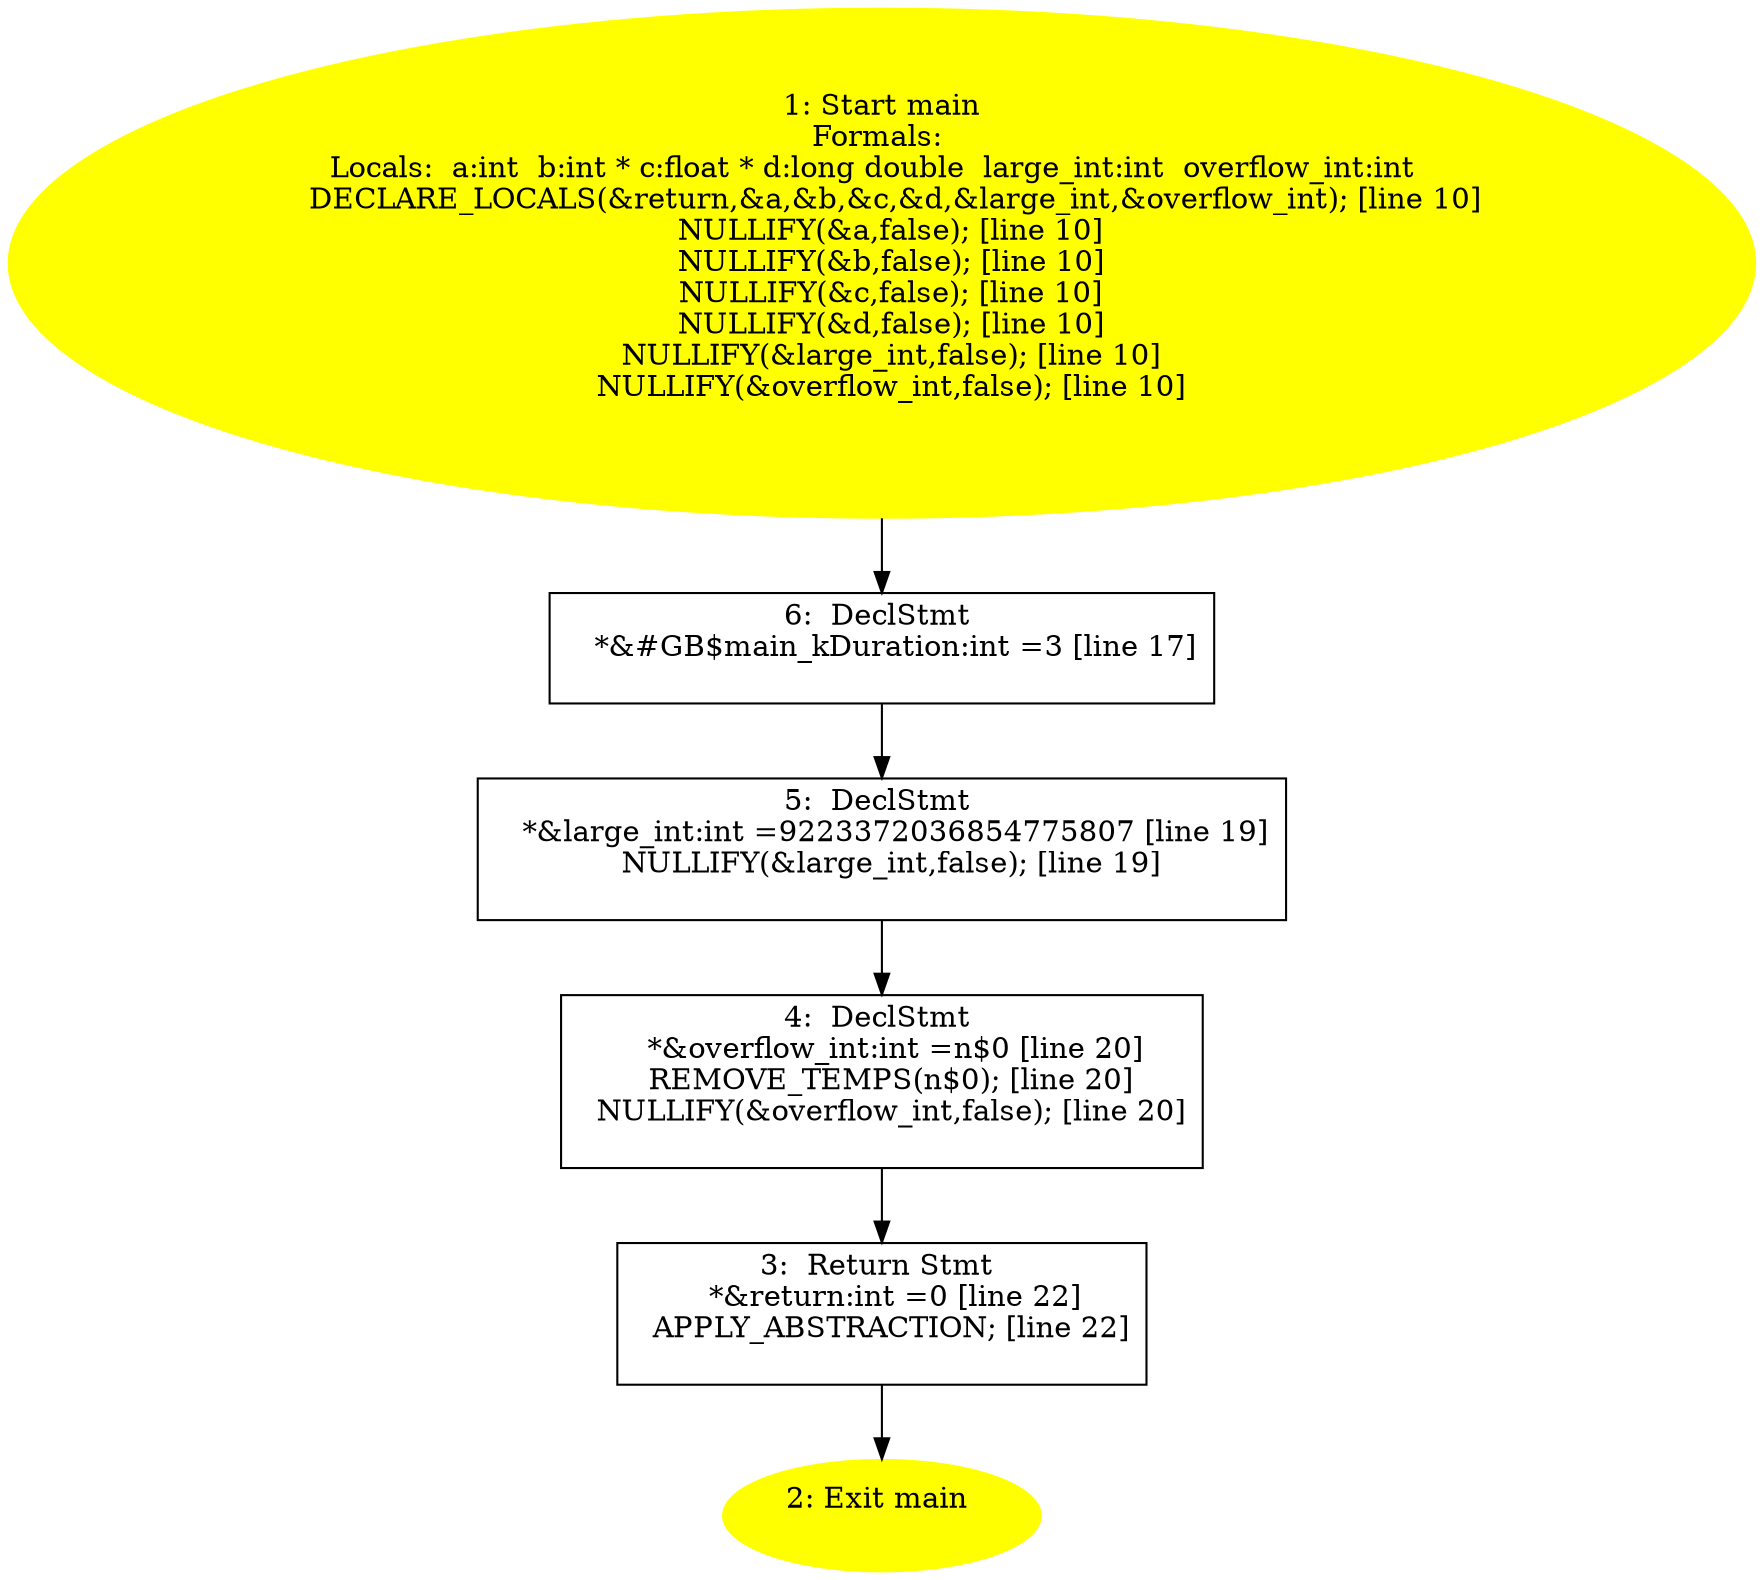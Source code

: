 digraph iCFG {
6 [label="6:  DeclStmt \n   *&#GB$main_kDuration:int =3 [line 17]\n " shape="box"]
	

	 6 -> 5 ;
5 [label="5:  DeclStmt \n   *&large_int:int =9223372036854775807 [line 19]\n  NULLIFY(&large_int,false); [line 19]\n " shape="box"]
	

	 5 -> 4 ;
4 [label="4:  DeclStmt \n   *&overflow_int:int =n$0 [line 20]\n  REMOVE_TEMPS(n$0); [line 20]\n  NULLIFY(&overflow_int,false); [line 20]\n " shape="box"]
	

	 4 -> 3 ;
3 [label="3:  Return Stmt \n   *&return:int =0 [line 22]\n  APPLY_ABSTRACTION; [line 22]\n " shape="box"]
	

	 3 -> 2 ;
2 [label="2: Exit main \n  " color=yellow style=filled]
	

1 [label="1: Start main\nFormals: \nLocals:  a:int  b:int * c:float * d:long double  large_int:int  overflow_int:int  \n   DECLARE_LOCALS(&return,&a,&b,&c,&d,&large_int,&overflow_int); [line 10]\n  NULLIFY(&a,false); [line 10]\n  NULLIFY(&b,false); [line 10]\n  NULLIFY(&c,false); [line 10]\n  NULLIFY(&d,false); [line 10]\n  NULLIFY(&large_int,false); [line 10]\n  NULLIFY(&overflow_int,false); [line 10]\n " color=yellow style=filled]
	

	 1 -> 6 ;
}
